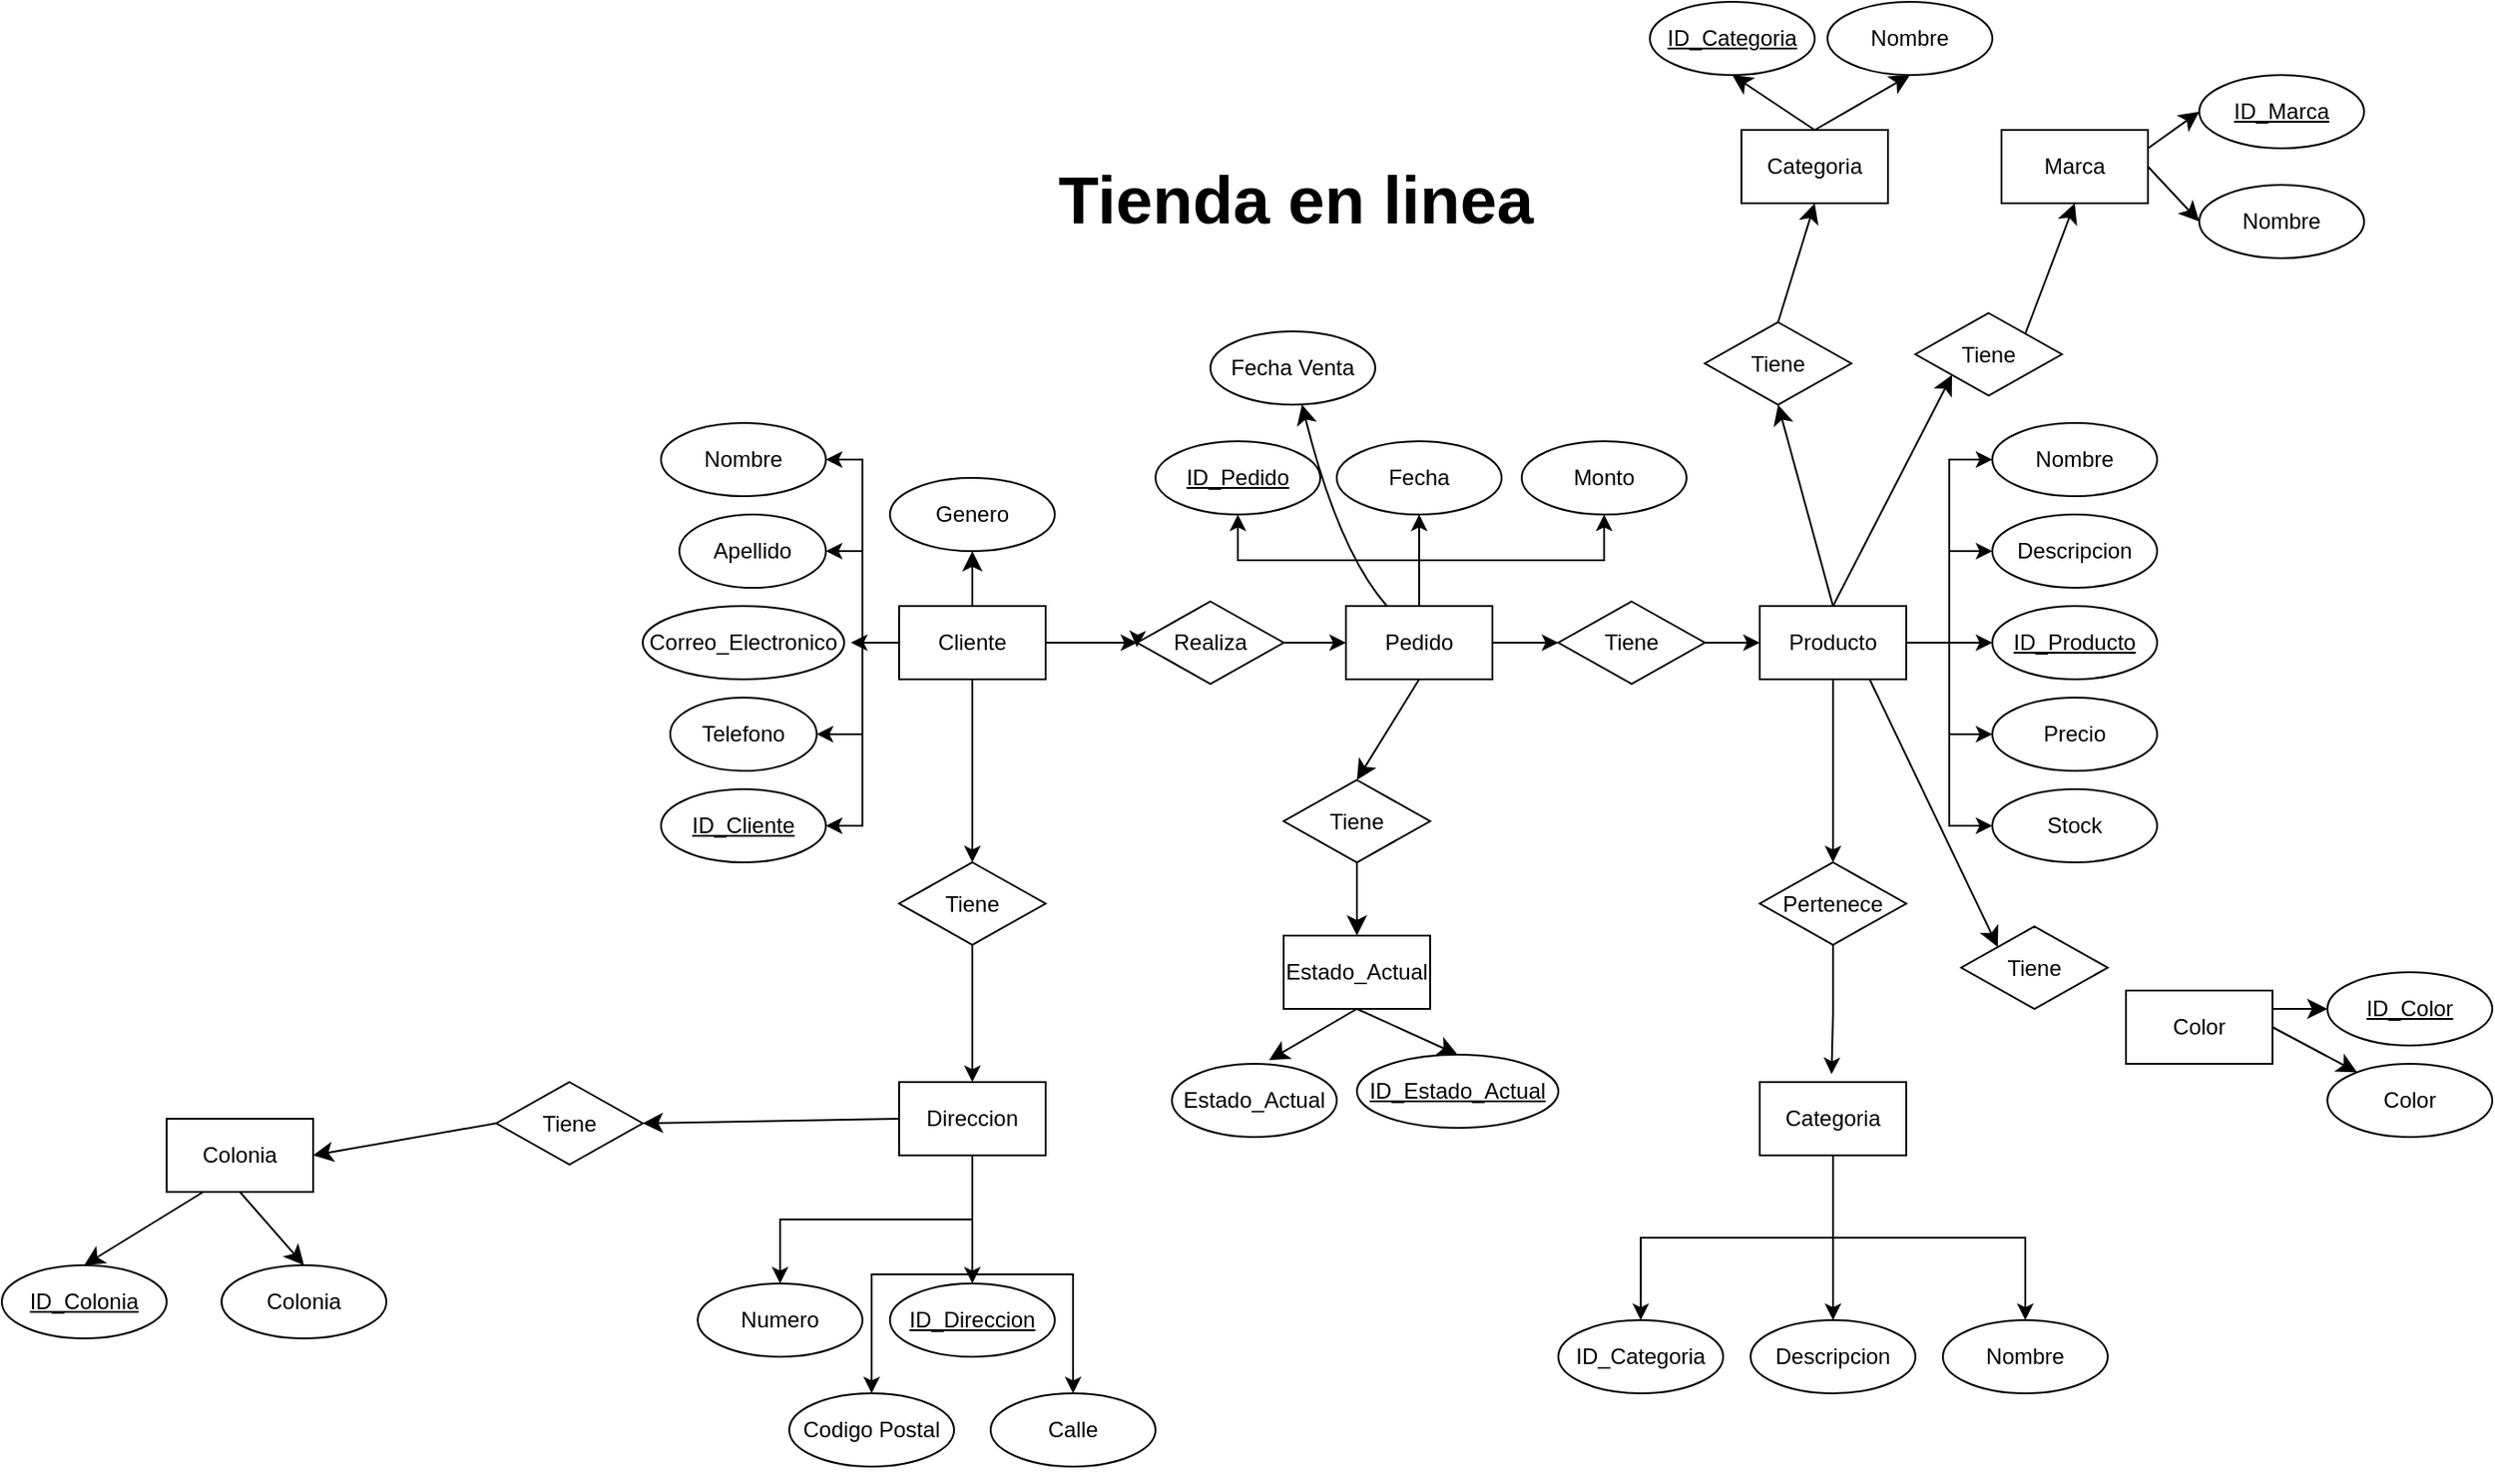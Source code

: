 <mxfile version="24.2.5" type="device">
  <diagram name="Página-1" id="bZImE8aY2IdPTt2sZ0VU">
    <mxGraphModel dx="2727" dy="926" grid="1" gridSize="10" guides="1" tooltips="1" connect="1" arrows="1" fold="1" page="1" pageScale="1" pageWidth="827" pageHeight="1169" math="0" shadow="0">
      <root>
        <mxCell id="0" />
        <mxCell id="1" parent="0" />
        <mxCell id="LpNbH-FBe_Z-OM0DZD-P-34" style="edgeStyle=orthogonalEdgeStyle;rounded=0;orthogonalLoop=1;jettySize=auto;html=1;exitX=0;exitY=0.5;exitDx=0;exitDy=0;entryX=1;entryY=0.5;entryDx=0;entryDy=0;" parent="1" source="LpNbH-FBe_Z-OM0DZD-P-1" target="LpNbH-FBe_Z-OM0DZD-P-8" edge="1">
          <mxGeometry relative="1" as="geometry" />
        </mxCell>
        <mxCell id="LpNbH-FBe_Z-OM0DZD-P-35" style="edgeStyle=orthogonalEdgeStyle;rounded=0;orthogonalLoop=1;jettySize=auto;html=1;exitX=0;exitY=0.5;exitDx=0;exitDy=0;entryX=1;entryY=0.5;entryDx=0;entryDy=0;" parent="1" source="LpNbH-FBe_Z-OM0DZD-P-1" target="LpNbH-FBe_Z-OM0DZD-P-10" edge="1">
          <mxGeometry relative="1" as="geometry" />
        </mxCell>
        <mxCell id="LpNbH-FBe_Z-OM0DZD-P-38" style="edgeStyle=orthogonalEdgeStyle;rounded=0;orthogonalLoop=1;jettySize=auto;html=1;exitX=0;exitY=0.5;exitDx=0;exitDy=0;entryX=1;entryY=0.5;entryDx=0;entryDy=0;" parent="1" source="LpNbH-FBe_Z-OM0DZD-P-1" target="LpNbH-FBe_Z-OM0DZD-P-9" edge="1">
          <mxGeometry relative="1" as="geometry" />
        </mxCell>
        <mxCell id="LpNbH-FBe_Z-OM0DZD-P-39" style="edgeStyle=orthogonalEdgeStyle;rounded=0;orthogonalLoop=1;jettySize=auto;html=1;exitX=0;exitY=0.5;exitDx=0;exitDy=0;entryX=1;entryY=0.5;entryDx=0;entryDy=0;" parent="1" source="LpNbH-FBe_Z-OM0DZD-P-1" target="LpNbH-FBe_Z-OM0DZD-P-12" edge="1">
          <mxGeometry relative="1" as="geometry">
            <Array as="points">
              <mxPoint x="120" y="360" />
              <mxPoint x="120" y="410" />
            </Array>
          </mxGeometry>
        </mxCell>
        <mxCell id="LpNbH-FBe_Z-OM0DZD-P-67" style="edgeStyle=orthogonalEdgeStyle;rounded=0;orthogonalLoop=1;jettySize=auto;html=1;exitX=0.5;exitY=1;exitDx=0;exitDy=0;entryX=0.5;entryY=0;entryDx=0;entryDy=0;" parent="1" source="LpNbH-FBe_Z-OM0DZD-P-1" target="LpNbH-FBe_Z-OM0DZD-P-60" edge="1">
          <mxGeometry relative="1" as="geometry" />
        </mxCell>
        <mxCell id="LpNbH-FBe_Z-OM0DZD-P-69" style="edgeStyle=orthogonalEdgeStyle;rounded=0;orthogonalLoop=1;jettySize=auto;html=1;exitX=1;exitY=0.5;exitDx=0;exitDy=0;entryX=0;entryY=0.5;entryDx=0;entryDy=0;" parent="1" source="LpNbH-FBe_Z-OM0DZD-P-1" target="LpNbH-FBe_Z-OM0DZD-P-62" edge="1">
          <mxGeometry relative="1" as="geometry" />
        </mxCell>
        <mxCell id="kJ3Fy41bbqwlwOkuJRb0-36" style="edgeStyle=none;curved=1;rounded=0;orthogonalLoop=1;jettySize=auto;html=1;exitX=0.5;exitY=0;exitDx=0;exitDy=0;entryX=0.5;entryY=1;entryDx=0;entryDy=0;fontSize=12;startSize=8;endSize=8;" edge="1" parent="1" source="LpNbH-FBe_Z-OM0DZD-P-1" target="kJ3Fy41bbqwlwOkuJRb0-35">
          <mxGeometry relative="1" as="geometry" />
        </mxCell>
        <mxCell id="LpNbH-FBe_Z-OM0DZD-P-1" value="Cliente" style="rounded=0;whiteSpace=wrap;html=1;" parent="1" vertex="1">
          <mxGeometry x="140" y="340" width="80" height="40" as="geometry" />
        </mxCell>
        <mxCell id="LpNbH-FBe_Z-OM0DZD-P-51" style="edgeStyle=orthogonalEdgeStyle;rounded=0;orthogonalLoop=1;jettySize=auto;html=1;exitX=1;exitY=0.5;exitDx=0;exitDy=0;entryX=0;entryY=0.5;entryDx=0;entryDy=0;" parent="1" source="LpNbH-FBe_Z-OM0DZD-P-2" target="LpNbH-FBe_Z-OM0DZD-P-26" edge="1">
          <mxGeometry relative="1" as="geometry" />
        </mxCell>
        <mxCell id="LpNbH-FBe_Z-OM0DZD-P-52" style="edgeStyle=orthogonalEdgeStyle;rounded=0;orthogonalLoop=1;jettySize=auto;html=1;exitX=1;exitY=0.5;exitDx=0;exitDy=0;entryX=0;entryY=0.5;entryDx=0;entryDy=0;" parent="1" source="LpNbH-FBe_Z-OM0DZD-P-2" target="LpNbH-FBe_Z-OM0DZD-P-29" edge="1">
          <mxGeometry relative="1" as="geometry" />
        </mxCell>
        <mxCell id="LpNbH-FBe_Z-OM0DZD-P-53" style="edgeStyle=orthogonalEdgeStyle;rounded=0;orthogonalLoop=1;jettySize=auto;html=1;exitX=1;exitY=0.5;exitDx=0;exitDy=0;entryX=0;entryY=0.5;entryDx=0;entryDy=0;" parent="1" source="LpNbH-FBe_Z-OM0DZD-P-2" target="LpNbH-FBe_Z-OM0DZD-P-27" edge="1">
          <mxGeometry relative="1" as="geometry" />
        </mxCell>
        <mxCell id="LpNbH-FBe_Z-OM0DZD-P-54" style="edgeStyle=orthogonalEdgeStyle;rounded=0;orthogonalLoop=1;jettySize=auto;html=1;exitX=1;exitY=0.5;exitDx=0;exitDy=0;entryX=0;entryY=0.5;entryDx=0;entryDy=0;" parent="1" source="LpNbH-FBe_Z-OM0DZD-P-2" target="LpNbH-FBe_Z-OM0DZD-P-28" edge="1">
          <mxGeometry relative="1" as="geometry" />
        </mxCell>
        <mxCell id="LpNbH-FBe_Z-OM0DZD-P-55" style="edgeStyle=orthogonalEdgeStyle;rounded=0;orthogonalLoop=1;jettySize=auto;html=1;exitX=1;exitY=0.5;exitDx=0;exitDy=0;entryX=0;entryY=0.5;entryDx=0;entryDy=0;" parent="1" source="LpNbH-FBe_Z-OM0DZD-P-2" target="LpNbH-FBe_Z-OM0DZD-P-23" edge="1">
          <mxGeometry relative="1" as="geometry">
            <mxPoint x="730" y="360" as="targetPoint" />
          </mxGeometry>
        </mxCell>
        <mxCell id="LpNbH-FBe_Z-OM0DZD-P-73" style="edgeStyle=orthogonalEdgeStyle;rounded=0;orthogonalLoop=1;jettySize=auto;html=1;exitX=0.5;exitY=1;exitDx=0;exitDy=0;entryX=0.5;entryY=0;entryDx=0;entryDy=0;" parent="1" source="LpNbH-FBe_Z-OM0DZD-P-2" target="LpNbH-FBe_Z-OM0DZD-P-64" edge="1">
          <mxGeometry relative="1" as="geometry" />
        </mxCell>
        <mxCell id="kJ3Fy41bbqwlwOkuJRb0-19" style="edgeStyle=none;curved=1;rounded=0;orthogonalLoop=1;jettySize=auto;html=1;exitX=0.5;exitY=0;exitDx=0;exitDy=0;entryX=0;entryY=1;entryDx=0;entryDy=0;fontSize=12;startSize=8;endSize=8;" edge="1" parent="1" source="LpNbH-FBe_Z-OM0DZD-P-2" target="kJ3Fy41bbqwlwOkuJRb0-16">
          <mxGeometry relative="1" as="geometry" />
        </mxCell>
        <mxCell id="kJ3Fy41bbqwlwOkuJRb0-21" style="edgeStyle=none;curved=1;rounded=0;orthogonalLoop=1;jettySize=auto;html=1;exitX=0.5;exitY=0;exitDx=0;exitDy=0;entryX=0.5;entryY=1;entryDx=0;entryDy=0;fontSize=12;startSize=8;endSize=8;" edge="1" parent="1" source="LpNbH-FBe_Z-OM0DZD-P-2" target="kJ3Fy41bbqwlwOkuJRb0-15">
          <mxGeometry relative="1" as="geometry" />
        </mxCell>
        <mxCell id="kJ3Fy41bbqwlwOkuJRb0-42" style="edgeStyle=none;curved=1;rounded=0;orthogonalLoop=1;jettySize=auto;html=1;exitX=0.75;exitY=1;exitDx=0;exitDy=0;entryX=0;entryY=0;entryDx=0;entryDy=0;fontSize=12;startSize=8;endSize=8;" edge="1" parent="1" source="LpNbH-FBe_Z-OM0DZD-P-2" target="kJ3Fy41bbqwlwOkuJRb0-41">
          <mxGeometry relative="1" as="geometry" />
        </mxCell>
        <mxCell id="LpNbH-FBe_Z-OM0DZD-P-2" value="Producto" style="rounded=0;whiteSpace=wrap;html=1;" parent="1" vertex="1">
          <mxGeometry x="610" y="340" width="80" height="40" as="geometry" />
        </mxCell>
        <mxCell id="LpNbH-FBe_Z-OM0DZD-P-56" style="edgeStyle=orthogonalEdgeStyle;rounded=0;orthogonalLoop=1;jettySize=auto;html=1;exitX=0.5;exitY=0;exitDx=0;exitDy=0;entryX=0.5;entryY=1;entryDx=0;entryDy=0;" parent="1" source="LpNbH-FBe_Z-OM0DZD-P-3" target="LpNbH-FBe_Z-OM0DZD-P-20" edge="1">
          <mxGeometry relative="1" as="geometry" />
        </mxCell>
        <mxCell id="LpNbH-FBe_Z-OM0DZD-P-57" style="edgeStyle=orthogonalEdgeStyle;rounded=0;orthogonalLoop=1;jettySize=auto;html=1;exitX=0.5;exitY=0;exitDx=0;exitDy=0;entryX=0.5;entryY=1;entryDx=0;entryDy=0;" parent="1" source="LpNbH-FBe_Z-OM0DZD-P-3" target="LpNbH-FBe_Z-OM0DZD-P-22" edge="1">
          <mxGeometry relative="1" as="geometry" />
        </mxCell>
        <mxCell id="LpNbH-FBe_Z-OM0DZD-P-58" style="edgeStyle=orthogonalEdgeStyle;rounded=0;orthogonalLoop=1;jettySize=auto;html=1;exitX=0.5;exitY=0;exitDx=0;exitDy=0;entryX=0.5;entryY=1;entryDx=0;entryDy=0;" parent="1" source="LpNbH-FBe_Z-OM0DZD-P-3" target="LpNbH-FBe_Z-OM0DZD-P-21" edge="1">
          <mxGeometry relative="1" as="geometry" />
        </mxCell>
        <mxCell id="LpNbH-FBe_Z-OM0DZD-P-71" style="edgeStyle=orthogonalEdgeStyle;rounded=0;orthogonalLoop=1;jettySize=auto;html=1;exitX=1;exitY=0.5;exitDx=0;exitDy=0;entryX=0;entryY=0.5;entryDx=0;entryDy=0;" parent="1" source="LpNbH-FBe_Z-OM0DZD-P-3" target="LpNbH-FBe_Z-OM0DZD-P-63" edge="1">
          <mxGeometry relative="1" as="geometry" />
        </mxCell>
        <mxCell id="kJ3Fy41bbqwlwOkuJRb0-5" style="edgeStyle=none;curved=1;rounded=0;orthogonalLoop=1;jettySize=auto;html=1;fontSize=12;startSize=8;endSize=8;" edge="1" parent="1" source="LpNbH-FBe_Z-OM0DZD-P-3" target="kJ3Fy41bbqwlwOkuJRb0-3">
          <mxGeometry relative="1" as="geometry">
            <Array as="points">
              <mxPoint x="380" y="310" />
            </Array>
          </mxGeometry>
        </mxCell>
        <mxCell id="kJ3Fy41bbqwlwOkuJRb0-33" style="edgeStyle=none;curved=1;rounded=0;orthogonalLoop=1;jettySize=auto;html=1;exitX=0.5;exitY=1;exitDx=0;exitDy=0;entryX=0.5;entryY=0;entryDx=0;entryDy=0;fontSize=12;startSize=8;endSize=8;" edge="1" parent="1" source="LpNbH-FBe_Z-OM0DZD-P-3" target="kJ3Fy41bbqwlwOkuJRb0-32">
          <mxGeometry relative="1" as="geometry" />
        </mxCell>
        <mxCell id="LpNbH-FBe_Z-OM0DZD-P-3" value="Pedido" style="rounded=0;whiteSpace=wrap;html=1;" parent="1" vertex="1">
          <mxGeometry x="384" y="340" width="80" height="40" as="geometry" />
        </mxCell>
        <mxCell id="LpNbH-FBe_Z-OM0DZD-P-41" style="edgeStyle=orthogonalEdgeStyle;rounded=0;orthogonalLoop=1;jettySize=auto;html=1;exitX=0.5;exitY=1;exitDx=0;exitDy=0;entryX=0.5;entryY=0;entryDx=0;entryDy=0;" parent="1" source="LpNbH-FBe_Z-OM0DZD-P-4" target="LpNbH-FBe_Z-OM0DZD-P-18" edge="1">
          <mxGeometry relative="1" as="geometry" />
        </mxCell>
        <mxCell id="LpNbH-FBe_Z-OM0DZD-P-42" style="edgeStyle=orthogonalEdgeStyle;rounded=0;orthogonalLoop=1;jettySize=auto;html=1;exitX=0.5;exitY=1;exitDx=0;exitDy=0;entryX=0.5;entryY=0;entryDx=0;entryDy=0;" parent="1" source="LpNbH-FBe_Z-OM0DZD-P-4" target="LpNbH-FBe_Z-OM0DZD-P-16" edge="1">
          <mxGeometry relative="1" as="geometry" />
        </mxCell>
        <mxCell id="LpNbH-FBe_Z-OM0DZD-P-43" style="edgeStyle=orthogonalEdgeStyle;rounded=0;orthogonalLoop=1;jettySize=auto;html=1;exitX=0.5;exitY=1;exitDx=0;exitDy=0;" parent="1" source="LpNbH-FBe_Z-OM0DZD-P-4" target="LpNbH-FBe_Z-OM0DZD-P-14" edge="1">
          <mxGeometry relative="1" as="geometry" />
        </mxCell>
        <mxCell id="LpNbH-FBe_Z-OM0DZD-P-44" style="edgeStyle=orthogonalEdgeStyle;rounded=0;orthogonalLoop=1;jettySize=auto;html=1;exitX=0.5;exitY=1;exitDx=0;exitDy=0;" parent="1" source="LpNbH-FBe_Z-OM0DZD-P-4" target="LpNbH-FBe_Z-OM0DZD-P-19" edge="1">
          <mxGeometry relative="1" as="geometry" />
        </mxCell>
        <mxCell id="kJ3Fy41bbqwlwOkuJRb0-50" style="edgeStyle=none;curved=1;rounded=0;orthogonalLoop=1;jettySize=auto;html=1;exitX=0;exitY=0.5;exitDx=0;exitDy=0;entryX=1;entryY=0.5;entryDx=0;entryDy=0;fontSize=12;startSize=8;endSize=8;" edge="1" parent="1" source="LpNbH-FBe_Z-OM0DZD-P-4" target="kJ3Fy41bbqwlwOkuJRb0-44">
          <mxGeometry relative="1" as="geometry" />
        </mxCell>
        <mxCell id="LpNbH-FBe_Z-OM0DZD-P-4" value="Direccion" style="rounded=0;whiteSpace=wrap;html=1;" parent="1" vertex="1">
          <mxGeometry x="140" y="600" width="80" height="40" as="geometry" />
        </mxCell>
        <UserObject label="&lt;b&gt;&lt;font style=&quot;font-size: 36px;&quot;&gt;Tienda en linea&lt;/font&gt;&lt;/b&gt;" id="LpNbH-FBe_Z-OM0DZD-P-6">
          <mxCell style="text;whiteSpace=wrap;html=1;" parent="1" vertex="1">
            <mxGeometry x="225" y="90" width="280" height="40" as="geometry" />
          </mxCell>
        </UserObject>
        <mxCell id="LpNbH-FBe_Z-OM0DZD-P-47" style="edgeStyle=orthogonalEdgeStyle;rounded=0;orthogonalLoop=1;jettySize=auto;html=1;exitX=0.5;exitY=1;exitDx=0;exitDy=0;entryX=0.5;entryY=0;entryDx=0;entryDy=0;" parent="1" source="LpNbH-FBe_Z-OM0DZD-P-7" target="LpNbH-FBe_Z-OM0DZD-P-30" edge="1">
          <mxGeometry relative="1" as="geometry" />
        </mxCell>
        <mxCell id="LpNbH-FBe_Z-OM0DZD-P-48" style="edgeStyle=orthogonalEdgeStyle;rounded=0;orthogonalLoop=1;jettySize=auto;html=1;exitX=0.5;exitY=1;exitDx=0;exitDy=0;entryX=0.5;entryY=0;entryDx=0;entryDy=0;" parent="1" source="LpNbH-FBe_Z-OM0DZD-P-7" target="LpNbH-FBe_Z-OM0DZD-P-31" edge="1">
          <mxGeometry relative="1" as="geometry" />
        </mxCell>
        <mxCell id="LpNbH-FBe_Z-OM0DZD-P-49" style="edgeStyle=orthogonalEdgeStyle;rounded=0;orthogonalLoop=1;jettySize=auto;html=1;exitX=0.5;exitY=1;exitDx=0;exitDy=0;entryX=0.5;entryY=0;entryDx=0;entryDy=0;" parent="1" source="LpNbH-FBe_Z-OM0DZD-P-7" target="LpNbH-FBe_Z-OM0DZD-P-32" edge="1">
          <mxGeometry relative="1" as="geometry" />
        </mxCell>
        <mxCell id="LpNbH-FBe_Z-OM0DZD-P-7" value="Categoria" style="rounded=0;whiteSpace=wrap;html=1;" parent="1" vertex="1">
          <mxGeometry x="610" y="600" width="80" height="40" as="geometry" />
        </mxCell>
        <mxCell id="LpNbH-FBe_Z-OM0DZD-P-8" value="Nombre" style="ellipse;whiteSpace=wrap;html=1;" parent="1" vertex="1">
          <mxGeometry x="10" y="240" width="90" height="40" as="geometry" />
        </mxCell>
        <mxCell id="LpNbH-FBe_Z-OM0DZD-P-9" value="&lt;u&gt;ID_Cliente&lt;/u&gt;" style="ellipse;whiteSpace=wrap;html=1;" parent="1" vertex="1">
          <mxGeometry x="10" y="440" width="90" height="40" as="geometry" />
        </mxCell>
        <mxCell id="LpNbH-FBe_Z-OM0DZD-P-10" value="Apellido" style="ellipse;whiteSpace=wrap;html=1;" parent="1" vertex="1">
          <mxGeometry x="20" y="290" width="80" height="40" as="geometry" />
        </mxCell>
        <mxCell id="LpNbH-FBe_Z-OM0DZD-P-11" value="Correo_Electronico" style="ellipse;whiteSpace=wrap;html=1;" parent="1" vertex="1">
          <mxGeometry y="340" width="110" height="40" as="geometry" />
        </mxCell>
        <mxCell id="LpNbH-FBe_Z-OM0DZD-P-12" value="Telefono" style="ellipse;whiteSpace=wrap;html=1;" parent="1" vertex="1">
          <mxGeometry x="15" y="390" width="80" height="40" as="geometry" />
        </mxCell>
        <mxCell id="LpNbH-FBe_Z-OM0DZD-P-14" value="&lt;u&gt;ID_Direccion&lt;/u&gt;" style="ellipse;whiteSpace=wrap;html=1;" parent="1" vertex="1">
          <mxGeometry x="135" y="710" width="90" height="40" as="geometry" />
        </mxCell>
        <mxCell id="LpNbH-FBe_Z-OM0DZD-P-16" value="Calle" style="ellipse;whiteSpace=wrap;html=1;" parent="1" vertex="1">
          <mxGeometry x="190" y="770" width="90" height="40" as="geometry" />
        </mxCell>
        <mxCell id="LpNbH-FBe_Z-OM0DZD-P-18" value="Codigo Postal" style="ellipse;whiteSpace=wrap;html=1;" parent="1" vertex="1">
          <mxGeometry x="80" y="770" width="90" height="40" as="geometry" />
        </mxCell>
        <mxCell id="LpNbH-FBe_Z-OM0DZD-P-19" value="Numero" style="ellipse;whiteSpace=wrap;html=1;" parent="1" vertex="1">
          <mxGeometry x="30" y="710" width="90" height="40" as="geometry" />
        </mxCell>
        <mxCell id="LpNbH-FBe_Z-OM0DZD-P-20" value="&lt;u&gt;ID_Pedido&lt;/u&gt;" style="ellipse;whiteSpace=wrap;html=1;" parent="1" vertex="1">
          <mxGeometry x="280" y="250" width="90" height="40" as="geometry" />
        </mxCell>
        <mxCell id="LpNbH-FBe_Z-OM0DZD-P-21" value="Fecha" style="ellipse;whiteSpace=wrap;html=1;" parent="1" vertex="1">
          <mxGeometry x="379" y="250" width="90" height="40" as="geometry" />
        </mxCell>
        <mxCell id="LpNbH-FBe_Z-OM0DZD-P-22" value="Monto" style="ellipse;whiteSpace=wrap;html=1;" parent="1" vertex="1">
          <mxGeometry x="480" y="250" width="90" height="40" as="geometry" />
        </mxCell>
        <mxCell id="LpNbH-FBe_Z-OM0DZD-P-23" value="&lt;u&gt;ID_Producto&lt;/u&gt;" style="ellipse;whiteSpace=wrap;html=1;" parent="1" vertex="1">
          <mxGeometry x="737" y="340" width="90" height="40" as="geometry" />
        </mxCell>
        <mxCell id="LpNbH-FBe_Z-OM0DZD-P-26" value="Nombre" style="ellipse;whiteSpace=wrap;html=1;" parent="1" vertex="1">
          <mxGeometry x="737" y="240" width="90" height="40" as="geometry" />
        </mxCell>
        <mxCell id="LpNbH-FBe_Z-OM0DZD-P-27" value="Descripcion" style="ellipse;whiteSpace=wrap;html=1;" parent="1" vertex="1">
          <mxGeometry x="737" y="290" width="90" height="40" as="geometry" />
        </mxCell>
        <mxCell id="LpNbH-FBe_Z-OM0DZD-P-28" value="Precio" style="ellipse;whiteSpace=wrap;html=1;" parent="1" vertex="1">
          <mxGeometry x="737" y="390" width="90" height="40" as="geometry" />
        </mxCell>
        <mxCell id="LpNbH-FBe_Z-OM0DZD-P-29" value="Stock" style="ellipse;whiteSpace=wrap;html=1;" parent="1" vertex="1">
          <mxGeometry x="737" y="440" width="90" height="40" as="geometry" />
        </mxCell>
        <mxCell id="LpNbH-FBe_Z-OM0DZD-P-30" value="ID_Categoria" style="ellipse;whiteSpace=wrap;html=1;" parent="1" vertex="1">
          <mxGeometry x="500" y="730" width="90" height="40" as="geometry" />
        </mxCell>
        <mxCell id="LpNbH-FBe_Z-OM0DZD-P-31" value="Nombre" style="ellipse;whiteSpace=wrap;html=1;" parent="1" vertex="1">
          <mxGeometry x="710" y="730" width="90" height="40" as="geometry" />
        </mxCell>
        <mxCell id="LpNbH-FBe_Z-OM0DZD-P-32" value="Descripcion" style="ellipse;whiteSpace=wrap;html=1;" parent="1" vertex="1">
          <mxGeometry x="605" y="730" width="90" height="40" as="geometry" />
        </mxCell>
        <mxCell id="LpNbH-FBe_Z-OM0DZD-P-33" style="edgeStyle=orthogonalEdgeStyle;rounded=0;orthogonalLoop=1;jettySize=auto;html=1;exitX=0.5;exitY=1;exitDx=0;exitDy=0;" parent="1" source="LpNbH-FBe_Z-OM0DZD-P-16" target="LpNbH-FBe_Z-OM0DZD-P-16" edge="1">
          <mxGeometry relative="1" as="geometry" />
        </mxCell>
        <mxCell id="LpNbH-FBe_Z-OM0DZD-P-40" style="edgeStyle=orthogonalEdgeStyle;rounded=0;orthogonalLoop=1;jettySize=auto;html=1;exitX=0;exitY=0.5;exitDx=0;exitDy=0;entryX=1.034;entryY=0.494;entryDx=0;entryDy=0;entryPerimeter=0;" parent="1" source="LpNbH-FBe_Z-OM0DZD-P-1" target="LpNbH-FBe_Z-OM0DZD-P-11" edge="1">
          <mxGeometry relative="1" as="geometry" />
        </mxCell>
        <mxCell id="LpNbH-FBe_Z-OM0DZD-P-66" style="edgeStyle=orthogonalEdgeStyle;rounded=0;orthogonalLoop=1;jettySize=auto;html=1;exitX=0.5;exitY=1;exitDx=0;exitDy=0;entryX=0.5;entryY=0;entryDx=0;entryDy=0;" parent="1" source="LpNbH-FBe_Z-OM0DZD-P-60" target="LpNbH-FBe_Z-OM0DZD-P-4" edge="1">
          <mxGeometry relative="1" as="geometry" />
        </mxCell>
        <mxCell id="LpNbH-FBe_Z-OM0DZD-P-60" value="Tiene" style="rhombus;whiteSpace=wrap;html=1;" parent="1" vertex="1">
          <mxGeometry x="140" y="480" width="80" height="45" as="geometry" />
        </mxCell>
        <mxCell id="LpNbH-FBe_Z-OM0DZD-P-68" style="edgeStyle=orthogonalEdgeStyle;rounded=0;orthogonalLoop=1;jettySize=auto;html=1;exitX=0;exitY=0.5;exitDx=0;exitDy=0;" parent="1" source="LpNbH-FBe_Z-OM0DZD-P-62" edge="1">
          <mxGeometry relative="1" as="geometry">
            <mxPoint x="269.897" y="362.517" as="targetPoint" />
          </mxGeometry>
        </mxCell>
        <mxCell id="LpNbH-FBe_Z-OM0DZD-P-70" style="edgeStyle=orthogonalEdgeStyle;rounded=0;orthogonalLoop=1;jettySize=auto;html=1;exitX=1;exitY=0.5;exitDx=0;exitDy=0;entryX=0;entryY=0.5;entryDx=0;entryDy=0;" parent="1" source="LpNbH-FBe_Z-OM0DZD-P-62" target="LpNbH-FBe_Z-OM0DZD-P-3" edge="1">
          <mxGeometry relative="1" as="geometry" />
        </mxCell>
        <mxCell id="LpNbH-FBe_Z-OM0DZD-P-62" value="Realiza" style="rhombus;whiteSpace=wrap;html=1;" parent="1" vertex="1">
          <mxGeometry x="270" y="337.5" width="80" height="45" as="geometry" />
        </mxCell>
        <mxCell id="LpNbH-FBe_Z-OM0DZD-P-72" style="edgeStyle=orthogonalEdgeStyle;rounded=0;orthogonalLoop=1;jettySize=auto;html=1;exitX=1;exitY=0.5;exitDx=0;exitDy=0;" parent="1" source="LpNbH-FBe_Z-OM0DZD-P-63" target="LpNbH-FBe_Z-OM0DZD-P-2" edge="1">
          <mxGeometry relative="1" as="geometry" />
        </mxCell>
        <mxCell id="LpNbH-FBe_Z-OM0DZD-P-63" value="Tiene" style="rhombus;whiteSpace=wrap;html=1;" parent="1" vertex="1">
          <mxGeometry x="500" y="337.5" width="80" height="45" as="geometry" />
        </mxCell>
        <mxCell id="LpNbH-FBe_Z-OM0DZD-P-64" value="Pertenece" style="rhombus;whiteSpace=wrap;html=1;" parent="1" vertex="1">
          <mxGeometry x="610" y="480" width="80" height="45" as="geometry" />
        </mxCell>
        <mxCell id="LpNbH-FBe_Z-OM0DZD-P-74" style="edgeStyle=orthogonalEdgeStyle;rounded=0;orthogonalLoop=1;jettySize=auto;html=1;exitX=0.5;exitY=1;exitDx=0;exitDy=0;entryX=0.49;entryY=-0.109;entryDx=0;entryDy=0;entryPerimeter=0;" parent="1" source="LpNbH-FBe_Z-OM0DZD-P-64" target="LpNbH-FBe_Z-OM0DZD-P-7" edge="1">
          <mxGeometry relative="1" as="geometry" />
        </mxCell>
        <mxCell id="kJ3Fy41bbqwlwOkuJRb0-13" style="edgeStyle=none;curved=1;rounded=0;orthogonalLoop=1;jettySize=auto;html=1;exitX=0.5;exitY=0;exitDx=0;exitDy=0;entryX=0.5;entryY=1;entryDx=0;entryDy=0;fontSize=12;startSize=8;endSize=8;" edge="1" parent="1" source="kJ3Fy41bbqwlwOkuJRb0-1" target="kJ3Fy41bbqwlwOkuJRb0-7">
          <mxGeometry relative="1" as="geometry" />
        </mxCell>
        <mxCell id="kJ3Fy41bbqwlwOkuJRb0-14" style="edgeStyle=none;curved=1;rounded=0;orthogonalLoop=1;jettySize=auto;html=1;exitX=0.5;exitY=0;exitDx=0;exitDy=0;entryX=0.5;entryY=1;entryDx=0;entryDy=0;fontSize=12;startSize=8;endSize=8;" edge="1" parent="1" source="kJ3Fy41bbqwlwOkuJRb0-1" target="kJ3Fy41bbqwlwOkuJRb0-12">
          <mxGeometry relative="1" as="geometry" />
        </mxCell>
        <mxCell id="kJ3Fy41bbqwlwOkuJRb0-1" value="Categoria" style="rounded=0;whiteSpace=wrap;html=1;" vertex="1" parent="1">
          <mxGeometry x="600" y="80" width="80" height="40" as="geometry" />
        </mxCell>
        <mxCell id="kJ3Fy41bbqwlwOkuJRb0-3" value="Fecha Venta" style="ellipse;whiteSpace=wrap;html=1;" vertex="1" parent="1">
          <mxGeometry x="310" y="190" width="90" height="40" as="geometry" />
        </mxCell>
        <mxCell id="kJ3Fy41bbqwlwOkuJRb0-4" value="Estado_Actual" style="ellipse;whiteSpace=wrap;html=1;" vertex="1" parent="1">
          <mxGeometry x="289" y="590" width="90" height="40" as="geometry" />
        </mxCell>
        <mxCell id="kJ3Fy41bbqwlwOkuJRb0-10" style="edgeStyle=none;curved=1;rounded=0;orthogonalLoop=1;jettySize=auto;html=1;exitX=1;exitY=0.5;exitDx=0;exitDy=0;entryX=0;entryY=0.5;entryDx=0;entryDy=0;fontSize=12;startSize=8;endSize=8;" edge="1" parent="1" source="kJ3Fy41bbqwlwOkuJRb0-6" target="kJ3Fy41bbqwlwOkuJRb0-9">
          <mxGeometry relative="1" as="geometry" />
        </mxCell>
        <mxCell id="kJ3Fy41bbqwlwOkuJRb0-11" style="edgeStyle=none;curved=1;rounded=0;orthogonalLoop=1;jettySize=auto;html=1;exitX=1;exitY=0.25;exitDx=0;exitDy=0;entryX=0;entryY=0.5;entryDx=0;entryDy=0;fontSize=12;startSize=8;endSize=8;" edge="1" parent="1" source="kJ3Fy41bbqwlwOkuJRb0-6" target="kJ3Fy41bbqwlwOkuJRb0-8">
          <mxGeometry relative="1" as="geometry" />
        </mxCell>
        <mxCell id="kJ3Fy41bbqwlwOkuJRb0-6" value="Marca" style="rounded=0;whiteSpace=wrap;html=1;" vertex="1" parent="1">
          <mxGeometry x="742" y="80" width="80" height="40" as="geometry" />
        </mxCell>
        <mxCell id="kJ3Fy41bbqwlwOkuJRb0-7" value="&lt;u&gt;ID_Categoria&lt;/u&gt;" style="ellipse;whiteSpace=wrap;html=1;" vertex="1" parent="1">
          <mxGeometry x="550" y="10" width="90" height="40" as="geometry" />
        </mxCell>
        <mxCell id="kJ3Fy41bbqwlwOkuJRb0-8" value="&lt;u&gt;ID_Marca&lt;/u&gt;" style="ellipse;whiteSpace=wrap;html=1;" vertex="1" parent="1">
          <mxGeometry x="850" y="50" width="90" height="40" as="geometry" />
        </mxCell>
        <mxCell id="kJ3Fy41bbqwlwOkuJRb0-9" value="Nombre" style="ellipse;whiteSpace=wrap;html=1;" vertex="1" parent="1">
          <mxGeometry x="850" y="110" width="90" height="40" as="geometry" />
        </mxCell>
        <mxCell id="kJ3Fy41bbqwlwOkuJRb0-12" value="Nombre" style="ellipse;whiteSpace=wrap;html=1;" vertex="1" parent="1">
          <mxGeometry x="647" y="10" width="90" height="40" as="geometry" />
        </mxCell>
        <mxCell id="kJ3Fy41bbqwlwOkuJRb0-22" style="edgeStyle=none;curved=1;rounded=0;orthogonalLoop=1;jettySize=auto;html=1;exitX=0.5;exitY=0;exitDx=0;exitDy=0;entryX=0.5;entryY=1;entryDx=0;entryDy=0;fontSize=12;startSize=8;endSize=8;" edge="1" parent="1" source="kJ3Fy41bbqwlwOkuJRb0-15" target="kJ3Fy41bbqwlwOkuJRb0-1">
          <mxGeometry relative="1" as="geometry" />
        </mxCell>
        <mxCell id="kJ3Fy41bbqwlwOkuJRb0-15" value="Tiene" style="rhombus;whiteSpace=wrap;html=1;" vertex="1" parent="1">
          <mxGeometry x="580" y="185" width="80" height="45" as="geometry" />
        </mxCell>
        <mxCell id="kJ3Fy41bbqwlwOkuJRb0-20" style="edgeStyle=none;curved=1;rounded=0;orthogonalLoop=1;jettySize=auto;html=1;exitX=1;exitY=0;exitDx=0;exitDy=0;entryX=0.5;entryY=1;entryDx=0;entryDy=0;fontSize=12;startSize=8;endSize=8;" edge="1" parent="1" source="kJ3Fy41bbqwlwOkuJRb0-16" target="kJ3Fy41bbqwlwOkuJRb0-6">
          <mxGeometry relative="1" as="geometry" />
        </mxCell>
        <mxCell id="kJ3Fy41bbqwlwOkuJRb0-16" value="Tiene" style="rhombus;whiteSpace=wrap;html=1;" vertex="1" parent="1">
          <mxGeometry x="695" y="180" width="80" height="45" as="geometry" />
        </mxCell>
        <mxCell id="kJ3Fy41bbqwlwOkuJRb0-23" value="Color" style="ellipse;whiteSpace=wrap;html=1;" vertex="1" parent="1">
          <mxGeometry x="920" y="590" width="90" height="40" as="geometry" />
        </mxCell>
        <mxCell id="kJ3Fy41bbqwlwOkuJRb0-30" style="edgeStyle=none;curved=1;rounded=0;orthogonalLoop=1;jettySize=auto;html=1;exitX=0.5;exitY=1;exitDx=0;exitDy=0;entryX=0.5;entryY=0;entryDx=0;entryDy=0;fontSize=12;startSize=8;endSize=8;" edge="1" parent="1" source="kJ3Fy41bbqwlwOkuJRb0-26" target="kJ3Fy41bbqwlwOkuJRb0-27">
          <mxGeometry relative="1" as="geometry" />
        </mxCell>
        <mxCell id="kJ3Fy41bbqwlwOkuJRb0-26" value="Estado_Actual" style="rounded=0;whiteSpace=wrap;html=1;" vertex="1" parent="1">
          <mxGeometry x="350" y="520" width="80" height="40" as="geometry" />
        </mxCell>
        <mxCell id="kJ3Fy41bbqwlwOkuJRb0-27" value="&lt;u&gt;ID_Estado_Actual&lt;/u&gt;" style="ellipse;whiteSpace=wrap;html=1;" vertex="1" parent="1">
          <mxGeometry x="390" y="585" width="110" height="40" as="geometry" />
        </mxCell>
        <mxCell id="kJ3Fy41bbqwlwOkuJRb0-29" style="edgeStyle=none;curved=1;rounded=0;orthogonalLoop=1;jettySize=auto;html=1;exitX=0.5;exitY=1;exitDx=0;exitDy=0;entryX=0.589;entryY=-0.05;entryDx=0;entryDy=0;entryPerimeter=0;fontSize=12;startSize=8;endSize=8;" edge="1" parent="1" source="kJ3Fy41bbqwlwOkuJRb0-26" target="kJ3Fy41bbqwlwOkuJRb0-4">
          <mxGeometry relative="1" as="geometry" />
        </mxCell>
        <mxCell id="kJ3Fy41bbqwlwOkuJRb0-34" style="edgeStyle=none;curved=1;rounded=0;orthogonalLoop=1;jettySize=auto;html=1;exitX=0.5;exitY=1;exitDx=0;exitDy=0;entryX=0.5;entryY=0;entryDx=0;entryDy=0;fontSize=12;startSize=8;endSize=8;" edge="1" parent="1" source="kJ3Fy41bbqwlwOkuJRb0-32" target="kJ3Fy41bbqwlwOkuJRb0-26">
          <mxGeometry relative="1" as="geometry" />
        </mxCell>
        <mxCell id="kJ3Fy41bbqwlwOkuJRb0-32" value="Tiene" style="rhombus;whiteSpace=wrap;html=1;" vertex="1" parent="1">
          <mxGeometry x="350" y="435" width="80" height="45" as="geometry" />
        </mxCell>
        <mxCell id="kJ3Fy41bbqwlwOkuJRb0-35" value="Genero" style="ellipse;whiteSpace=wrap;html=1;" vertex="1" parent="1">
          <mxGeometry x="135" y="270" width="90" height="40" as="geometry" />
        </mxCell>
        <mxCell id="kJ3Fy41bbqwlwOkuJRb0-39" style="edgeStyle=none;curved=1;rounded=0;orthogonalLoop=1;jettySize=auto;html=1;exitX=1;exitY=0.25;exitDx=0;exitDy=0;fontSize=12;startSize=8;endSize=8;" edge="1" parent="1" source="kJ3Fy41bbqwlwOkuJRb0-37" target="kJ3Fy41bbqwlwOkuJRb0-38">
          <mxGeometry relative="1" as="geometry" />
        </mxCell>
        <mxCell id="kJ3Fy41bbqwlwOkuJRb0-40" style="edgeStyle=none;curved=1;rounded=0;orthogonalLoop=1;jettySize=auto;html=1;exitX=1;exitY=0.5;exitDx=0;exitDy=0;fontSize=12;startSize=8;endSize=8;" edge="1" parent="1" source="kJ3Fy41bbqwlwOkuJRb0-37" target="kJ3Fy41bbqwlwOkuJRb0-23">
          <mxGeometry relative="1" as="geometry" />
        </mxCell>
        <mxCell id="kJ3Fy41bbqwlwOkuJRb0-37" value="Color" style="rounded=0;whiteSpace=wrap;html=1;" vertex="1" parent="1">
          <mxGeometry x="810" y="550" width="80" height="40" as="geometry" />
        </mxCell>
        <mxCell id="kJ3Fy41bbqwlwOkuJRb0-38" value="&lt;u&gt;ID_Color&lt;/u&gt;" style="ellipse;whiteSpace=wrap;html=1;" vertex="1" parent="1">
          <mxGeometry x="920" y="540" width="90" height="40" as="geometry" />
        </mxCell>
        <mxCell id="kJ3Fy41bbqwlwOkuJRb0-41" value="Tiene" style="rhombus;whiteSpace=wrap;html=1;" vertex="1" parent="1">
          <mxGeometry x="720" y="515" width="80" height="45" as="geometry" />
        </mxCell>
        <mxCell id="kJ3Fy41bbqwlwOkuJRb0-51" style="edgeStyle=none;curved=1;rounded=0;orthogonalLoop=1;jettySize=auto;html=1;exitX=0;exitY=0.5;exitDx=0;exitDy=0;entryX=1;entryY=0.5;entryDx=0;entryDy=0;fontSize=12;startSize=8;endSize=8;" edge="1" parent="1" source="kJ3Fy41bbqwlwOkuJRb0-44" target="kJ3Fy41bbqwlwOkuJRb0-45">
          <mxGeometry relative="1" as="geometry" />
        </mxCell>
        <mxCell id="kJ3Fy41bbqwlwOkuJRb0-44" value="Tiene" style="rhombus;whiteSpace=wrap;html=1;" vertex="1" parent="1">
          <mxGeometry x="-80" y="600" width="80" height="45" as="geometry" />
        </mxCell>
        <mxCell id="kJ3Fy41bbqwlwOkuJRb0-48" style="edgeStyle=none;curved=1;rounded=0;orthogonalLoop=1;jettySize=auto;html=1;exitX=0.25;exitY=1;exitDx=0;exitDy=0;entryX=0.5;entryY=0;entryDx=0;entryDy=0;fontSize=12;startSize=8;endSize=8;" edge="1" parent="1" source="kJ3Fy41bbqwlwOkuJRb0-45" target="kJ3Fy41bbqwlwOkuJRb0-47">
          <mxGeometry relative="1" as="geometry" />
        </mxCell>
        <mxCell id="kJ3Fy41bbqwlwOkuJRb0-49" style="edgeStyle=none;curved=1;rounded=0;orthogonalLoop=1;jettySize=auto;html=1;exitX=0.5;exitY=1;exitDx=0;exitDy=0;entryX=0.5;entryY=0;entryDx=0;entryDy=0;fontSize=12;startSize=8;endSize=8;" edge="1" parent="1" source="kJ3Fy41bbqwlwOkuJRb0-45" target="kJ3Fy41bbqwlwOkuJRb0-46">
          <mxGeometry relative="1" as="geometry" />
        </mxCell>
        <mxCell id="kJ3Fy41bbqwlwOkuJRb0-45" value="Colonia" style="rounded=0;whiteSpace=wrap;html=1;" vertex="1" parent="1">
          <mxGeometry x="-260" y="620" width="80" height="40" as="geometry" />
        </mxCell>
        <mxCell id="kJ3Fy41bbqwlwOkuJRb0-46" value="Colonia" style="ellipse;whiteSpace=wrap;html=1;" vertex="1" parent="1">
          <mxGeometry x="-230" y="700" width="90" height="40" as="geometry" />
        </mxCell>
        <mxCell id="kJ3Fy41bbqwlwOkuJRb0-47" value="&lt;u&gt;ID_Colonia&lt;/u&gt;" style="ellipse;whiteSpace=wrap;html=1;" vertex="1" parent="1">
          <mxGeometry x="-350" y="700" width="90" height="40" as="geometry" />
        </mxCell>
      </root>
    </mxGraphModel>
  </diagram>
</mxfile>
